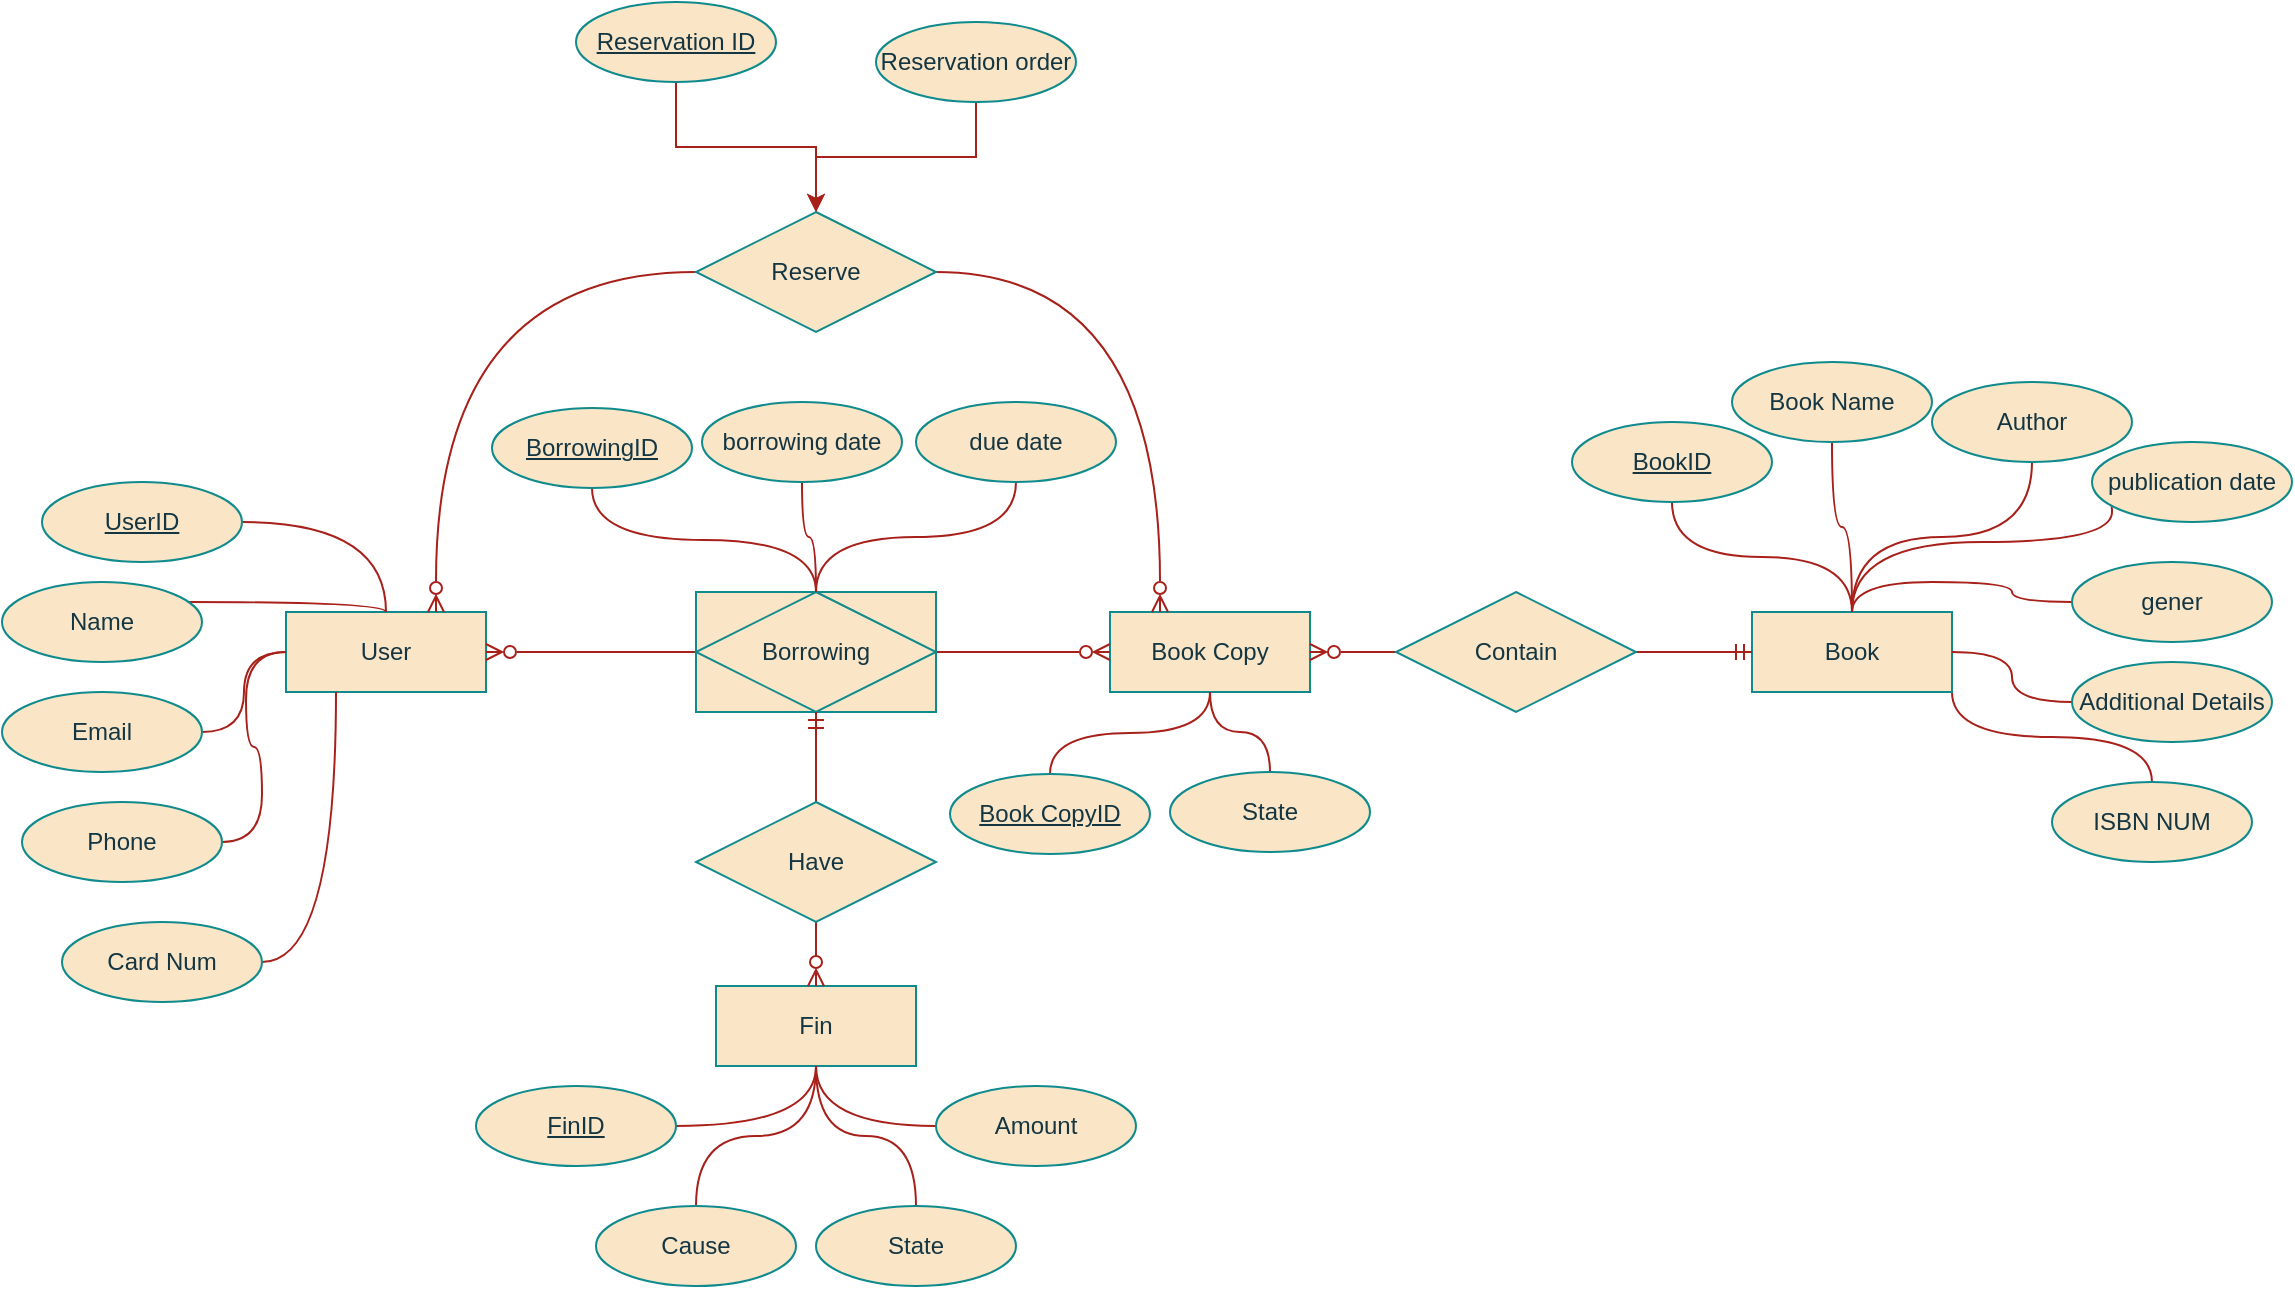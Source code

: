 <mxfile version="26.0.16">
  <diagram name="Page-1" id="SfomfCRbAf86rtE272KH">
    <mxGraphModel dx="792" dy="1920" grid="1" gridSize="10" guides="1" tooltips="1" connect="1" arrows="1" fold="1" page="1" pageScale="1" pageWidth="850" pageHeight="1100" math="0" shadow="0">
      <root>
        <mxCell id="0" />
        <mxCell id="1" parent="0" />
        <mxCell id="r5ZkoAqt66vj0jJMAWfE-1" value="Book Copy" style="whiteSpace=wrap;html=1;align=center;labelBackgroundColor=none;fillColor=#FAE5C7;strokeColor=#0F8B8D;fontColor=#143642;" parent="1" vertex="1">
          <mxGeometry x="597" y="255" width="100" height="40" as="geometry" />
        </mxCell>
        <mxCell id="r5ZkoAqt66vj0jJMAWfE-2" value="User" style="whiteSpace=wrap;html=1;align=center;labelBackgroundColor=none;fillColor=#FAE5C7;strokeColor=#0F8B8D;fontColor=#143642;" parent="1" vertex="1">
          <mxGeometry x="185" y="255" width="100" height="40" as="geometry" />
        </mxCell>
        <mxCell id="r5ZkoAqt66vj0jJMAWfE-3" value="Fin" style="whiteSpace=wrap;html=1;align=center;labelBackgroundColor=none;fillColor=#FAE5C7;strokeColor=#0F8B8D;fontColor=#143642;" parent="1" vertex="1">
          <mxGeometry x="400" y="442" width="100" height="40" as="geometry" />
        </mxCell>
        <mxCell id="r5ZkoAqt66vj0jJMAWfE-5" value="" style="edgeStyle=orthogonalEdgeStyle;rounded=0;orthogonalLoop=1;jettySize=auto;html=1;labelBackgroundColor=none;fontColor=default;strokeColor=#A8201A;endArrow=ERzeroToMany;endFill=0;curved=1;" parent="1" source="r5ZkoAqt66vj0jJMAWfE-4" target="r5ZkoAqt66vj0jJMAWfE-1" edge="1">
          <mxGeometry relative="1" as="geometry" />
        </mxCell>
        <mxCell id="r5ZkoAqt66vj0jJMAWfE-25" value="" style="edgeStyle=orthogonalEdgeStyle;rounded=0;orthogonalLoop=1;jettySize=auto;html=1;strokeColor=#A8201A;fontColor=default;fillColor=#FAE5C7;endArrow=ERzeroToMany;endFill=0;curved=1;labelBackgroundColor=none;" parent="1" source="r5ZkoAqt66vj0jJMAWfE-4" target="r5ZkoAqt66vj0jJMAWfE-2" edge="1">
          <mxGeometry relative="1" as="geometry" />
        </mxCell>
        <mxCell id="r5ZkoAqt66vj0jJMAWfE-4" value="Borrowing" style="shape=associativeEntity;whiteSpace=wrap;html=1;align=center;labelBackgroundColor=none;fillColor=#FAE5C7;strokeColor=#0F8B8D;fontColor=#143642;" parent="1" vertex="1">
          <mxGeometry x="390" y="245" width="120" height="60" as="geometry" />
        </mxCell>
        <mxCell id="r5ZkoAqt66vj0jJMAWfE-12" style="rounded=0;orthogonalLoop=1;jettySize=auto;html=1;exitX=1;exitY=0.5;exitDx=0;exitDy=0;entryX=0.25;entryY=0;entryDx=0;entryDy=0;labelBackgroundColor=none;fontColor=default;strokeColor=#A8201A;edgeStyle=orthogonalEdgeStyle;endArrow=ERzeroToMany;endFill=0;startArrow=none;startFill=0;curved=1;" parent="1" source="r5ZkoAqt66vj0jJMAWfE-11" target="r5ZkoAqt66vj0jJMAWfE-1" edge="1">
          <mxGeometry relative="1" as="geometry">
            <mxPoint x="580" y="220" as="targetPoint" />
          </mxGeometry>
        </mxCell>
        <mxCell id="r5ZkoAqt66vj0jJMAWfE-13" style="rounded=0;orthogonalLoop=1;jettySize=auto;html=1;exitX=0;exitY=0.5;exitDx=0;exitDy=0;entryX=0.75;entryY=0;entryDx=0;entryDy=0;labelBackgroundColor=none;fontColor=default;strokeColor=#A8201A;edgeStyle=orthogonalEdgeStyle;endArrow=ERzeroToMany;endFill=0;curved=1;" parent="1" source="r5ZkoAqt66vj0jJMAWfE-11" target="r5ZkoAqt66vj0jJMAWfE-2" edge="1">
          <mxGeometry relative="1" as="geometry" />
        </mxCell>
        <mxCell id="r5ZkoAqt66vj0jJMAWfE-11" value="Reserve" style="shape=rhombus;perimeter=rhombusPerimeter;whiteSpace=wrap;html=1;align=center;labelBackgroundColor=none;fillColor=#FAE5C7;strokeColor=#0F8B8D;fontColor=#143642;" parent="1" vertex="1">
          <mxGeometry x="390" y="55" width="120" height="60" as="geometry" />
        </mxCell>
        <mxCell id="r5ZkoAqt66vj0jJMAWfE-17" value="" style="edgeStyle=orthogonalEdgeStyle;rounded=0;orthogonalLoop=1;jettySize=auto;html=1;strokeColor=#A8201A;fontColor=default;fillColor=#FAE5C7;labelBackgroundColor=none;endArrow=ERmandOne;endFill=0;curved=1;" parent="1" source="r5ZkoAqt66vj0jJMAWfE-16" target="r5ZkoAqt66vj0jJMAWfE-4" edge="1">
          <mxGeometry relative="1" as="geometry" />
        </mxCell>
        <mxCell id="r5ZkoAqt66vj0jJMAWfE-18" value="" style="edgeStyle=orthogonalEdgeStyle;rounded=0;orthogonalLoop=1;jettySize=auto;html=1;strokeColor=#A8201A;fontColor=default;fillColor=#FAE5C7;labelBackgroundColor=none;endArrow=ERzeroToMany;endFill=0;curved=1;" parent="1" source="r5ZkoAqt66vj0jJMAWfE-16" target="r5ZkoAqt66vj0jJMAWfE-3" edge="1">
          <mxGeometry relative="1" as="geometry" />
        </mxCell>
        <mxCell id="r5ZkoAqt66vj0jJMAWfE-16" value="Have" style="shape=rhombus;perimeter=rhombusPerimeter;whiteSpace=wrap;html=1;align=center;strokeColor=#0F8B8D;fontColor=#143642;fillColor=#FAE5C7;labelBackgroundColor=none;" parent="1" vertex="1">
          <mxGeometry x="390" y="350" width="120" height="60" as="geometry" />
        </mxCell>
        <mxCell id="Ex2lgQc5h3BlrWDtg1wp-2" style="edgeStyle=orthogonalEdgeStyle;rounded=0;orthogonalLoop=1;jettySize=auto;html=1;exitX=1;exitY=1;exitDx=0;exitDy=0;strokeColor=#A8201A;fontColor=default;fillColor=#FAE5C7;curved=1;endArrow=none;startFill=0;labelBackgroundColor=none;" parent="1" source="r5ZkoAqt66vj0jJMAWfE-19" target="Ex2lgQc5h3BlrWDtg1wp-1" edge="1">
          <mxGeometry relative="1" as="geometry" />
        </mxCell>
        <mxCell id="r5ZkoAqt66vj0jJMAWfE-19" value="Book" style="whiteSpace=wrap;html=1;align=center;strokeColor=#0F8B8D;fontColor=#143642;fillColor=#FAE5C7;labelBackgroundColor=none;" parent="1" vertex="1">
          <mxGeometry x="918" y="255" width="100" height="40" as="geometry" />
        </mxCell>
        <mxCell id="r5ZkoAqt66vj0jJMAWfE-21" value="" style="edgeStyle=orthogonalEdgeStyle;rounded=0;orthogonalLoop=1;jettySize=auto;html=1;strokeColor=#A8201A;fontColor=default;fillColor=#FAE5C7;endArrow=ERmandOne;endFill=0;curved=1;labelBackgroundColor=none;" parent="1" source="r5ZkoAqt66vj0jJMAWfE-20" target="r5ZkoAqt66vj0jJMAWfE-19" edge="1">
          <mxGeometry relative="1" as="geometry" />
        </mxCell>
        <mxCell id="r5ZkoAqt66vj0jJMAWfE-22" value="" style="edgeStyle=orthogonalEdgeStyle;rounded=0;orthogonalLoop=1;jettySize=auto;html=1;strokeColor=#A8201A;fontColor=default;fillColor=#FAE5C7;endArrow=ERzeroToMany;endFill=0;curved=1;labelBackgroundColor=none;" parent="1" source="r5ZkoAqt66vj0jJMAWfE-20" target="r5ZkoAqt66vj0jJMAWfE-1" edge="1">
          <mxGeometry relative="1" as="geometry" />
        </mxCell>
        <mxCell id="r5ZkoAqt66vj0jJMAWfE-20" value="Contain" style="shape=rhombus;perimeter=rhombusPerimeter;whiteSpace=wrap;html=1;align=center;strokeColor=#0F8B8D;fontColor=#143642;fillColor=#FAE5C7;labelBackgroundColor=none;" parent="1" vertex="1">
          <mxGeometry x="740" y="245" width="120" height="60" as="geometry" />
        </mxCell>
        <mxCell id="r5ZkoAqt66vj0jJMAWfE-28" value="" style="edgeStyle=orthogonalEdgeStyle;rounded=0;orthogonalLoop=1;jettySize=auto;html=1;strokeColor=#A8201A;fontColor=default;fillColor=#FAE5C7;curved=1;endArrow=none;startFill=0;labelBackgroundColor=none;" parent="1" source="r5ZkoAqt66vj0jJMAWfE-27" target="r5ZkoAqt66vj0jJMAWfE-19" edge="1">
          <mxGeometry relative="1" as="geometry" />
        </mxCell>
        <mxCell id="r5ZkoAqt66vj0jJMAWfE-27" value="BookID" style="ellipse;whiteSpace=wrap;html=1;align=center;fontStyle=4;strokeColor=#0F8B8D;fontColor=#143642;fillColor=#FAE5C7;labelBackgroundColor=none;" parent="1" vertex="1">
          <mxGeometry x="828" y="160" width="100" height="40" as="geometry" />
        </mxCell>
        <mxCell id="r5ZkoAqt66vj0jJMAWfE-30" value="" style="edgeStyle=orthogonalEdgeStyle;rounded=0;orthogonalLoop=1;jettySize=auto;html=1;strokeColor=#A8201A;fontColor=default;fillColor=#FAE5C7;curved=1;endArrow=none;startFill=0;labelBackgroundColor=none;" parent="1" source="r5ZkoAqt66vj0jJMAWfE-29" target="r5ZkoAqt66vj0jJMAWfE-19" edge="1">
          <mxGeometry relative="1" as="geometry" />
        </mxCell>
        <mxCell id="r5ZkoAqt66vj0jJMAWfE-29" value="Book Name" style="ellipse;whiteSpace=wrap;html=1;align=center;strokeColor=#0F8B8D;fontColor=#143642;fillColor=#FAE5C7;labelBackgroundColor=none;" parent="1" vertex="1">
          <mxGeometry x="908" y="130" width="100" height="40" as="geometry" />
        </mxCell>
        <mxCell id="r5ZkoAqt66vj0jJMAWfE-33" value="" style="edgeStyle=elbowEdgeStyle;rounded=0;orthogonalLoop=1;jettySize=auto;html=1;strokeColor=#A8201A;fontColor=default;fillColor=#FAE5C7;elbow=vertical;curved=1;endArrow=none;startFill=0;labelBackgroundColor=none;" parent="1" source="r5ZkoAqt66vj0jJMAWfE-31" target="r5ZkoAqt66vj0jJMAWfE-19" edge="1">
          <mxGeometry relative="1" as="geometry" />
        </mxCell>
        <mxCell id="r5ZkoAqt66vj0jJMAWfE-31" value="Author" style="ellipse;whiteSpace=wrap;html=1;align=center;strokeColor=#0F8B8D;fontColor=#143642;fillColor=#FAE5C7;labelBackgroundColor=none;" parent="1" vertex="1">
          <mxGeometry x="1008" y="140" width="100" height="40" as="geometry" />
        </mxCell>
        <mxCell id="r5ZkoAqt66vj0jJMAWfE-37" value="" style="edgeStyle=orthogonalEdgeStyle;rounded=0;orthogonalLoop=1;jettySize=auto;html=1;strokeColor=#A8201A;fontColor=default;fillColor=#FAE5C7;curved=1;exitX=0;exitY=0.5;exitDx=0;exitDy=0;endArrow=none;startFill=0;labelBackgroundColor=none;" parent="1" source="r5ZkoAqt66vj0jJMAWfE-35" target="r5ZkoAqt66vj0jJMAWfE-19" edge="1">
          <mxGeometry relative="1" as="geometry">
            <Array as="points">
              <mxPoint x="1098" y="220" />
              <mxPoint x="968" y="220" />
            </Array>
          </mxGeometry>
        </mxCell>
        <mxCell id="r5ZkoAqt66vj0jJMAWfE-35" value=" publication date" style="ellipse;whiteSpace=wrap;html=1;align=center;strokeColor=#0F8B8D;fontColor=#143642;fillColor=#FAE5C7;labelBackgroundColor=none;" parent="1" vertex="1">
          <mxGeometry x="1088" y="170" width="100" height="40" as="geometry" />
        </mxCell>
        <mxCell id="r5ZkoAqt66vj0jJMAWfE-43" value="" style="edgeStyle=orthogonalEdgeStyle;rounded=0;orthogonalLoop=1;jettySize=auto;html=1;strokeColor=#A8201A;fontColor=default;fillColor=#FAE5C7;curved=1;endArrow=none;startFill=0;labelBackgroundColor=none;" parent="1" source="r5ZkoAqt66vj0jJMAWfE-41" target="r5ZkoAqt66vj0jJMAWfE-19" edge="1">
          <mxGeometry relative="1" as="geometry">
            <Array as="points">
              <mxPoint x="1048" y="250" />
              <mxPoint x="1048" y="240" />
              <mxPoint x="968" y="240" />
            </Array>
          </mxGeometry>
        </mxCell>
        <mxCell id="r5ZkoAqt66vj0jJMAWfE-41" value="gener" style="ellipse;whiteSpace=wrap;html=1;align=center;strokeColor=#0F8B8D;fontColor=#143642;fillColor=#FAE5C7;labelBackgroundColor=none;" parent="1" vertex="1">
          <mxGeometry x="1078" y="230" width="100" height="40" as="geometry" />
        </mxCell>
        <mxCell id="r5ZkoAqt66vj0jJMAWfE-46" value="" style="edgeStyle=orthogonalEdgeStyle;rounded=0;orthogonalLoop=1;jettySize=auto;html=1;strokeColor=#A8201A;fontColor=default;fillColor=#FAE5C7;curved=1;endArrow=none;startFill=0;labelBackgroundColor=none;" parent="1" source="r5ZkoAqt66vj0jJMAWfE-45" target="r5ZkoAqt66vj0jJMAWfE-19" edge="1">
          <mxGeometry relative="1" as="geometry" />
        </mxCell>
        <mxCell id="r5ZkoAqt66vj0jJMAWfE-45" value="Additional Details" style="ellipse;whiteSpace=wrap;html=1;align=center;strokeColor=#0F8B8D;fontColor=#143642;fillColor=#FAE5C7;labelBackgroundColor=none;" parent="1" vertex="1">
          <mxGeometry x="1078" y="280" width="100" height="40" as="geometry" />
        </mxCell>
        <mxCell id="r5ZkoAqt66vj0jJMAWfE-53" value="" style="edgeStyle=orthogonalEdgeStyle;rounded=0;orthogonalLoop=1;jettySize=auto;html=1;strokeColor=#A8201A;fontColor=default;fillColor=#FAE5C7;labelBackgroundColor=none;curved=1;endArrow=none;startFill=0;" parent="1" source="r5ZkoAqt66vj0jJMAWfE-47" target="r5ZkoAqt66vj0jJMAWfE-1" edge="1">
          <mxGeometry relative="1" as="geometry" />
        </mxCell>
        <mxCell id="r5ZkoAqt66vj0jJMAWfE-47" value="Book CopyID" style="ellipse;whiteSpace=wrap;html=1;align=center;fontStyle=4;strokeColor=#0F8B8D;fontColor=#143642;fillColor=#FAE5C7;labelBackgroundColor=none;" parent="1" vertex="1">
          <mxGeometry x="517" y="336" width="100" height="40" as="geometry" />
        </mxCell>
        <mxCell id="r5ZkoAqt66vj0jJMAWfE-52" value="" style="edgeStyle=orthogonalEdgeStyle;rounded=0;orthogonalLoop=1;jettySize=auto;html=1;strokeColor=#A8201A;fontColor=default;fillColor=#FAE5C7;labelBackgroundColor=none;curved=1;endArrow=none;startFill=0;" parent="1" source="r5ZkoAqt66vj0jJMAWfE-49" target="r5ZkoAqt66vj0jJMAWfE-1" edge="1">
          <mxGeometry relative="1" as="geometry" />
        </mxCell>
        <mxCell id="r5ZkoAqt66vj0jJMAWfE-49" value="State" style="ellipse;whiteSpace=wrap;html=1;align=center;strokeColor=#0F8B8D;fontColor=#143642;fillColor=#FAE5C7;labelBackgroundColor=none;" parent="1" vertex="1">
          <mxGeometry x="627" y="335" width="100" height="40" as="geometry" />
        </mxCell>
        <mxCell id="r5ZkoAqt66vj0jJMAWfE-55" value="" style="edgeStyle=orthogonalEdgeStyle;rounded=0;orthogonalLoop=1;jettySize=auto;html=1;strokeColor=#A8201A;fontColor=default;fillColor=#FAE5C7;curved=1;endArrow=none;startFill=0;labelBackgroundColor=none;" parent="1" source="r5ZkoAqt66vj0jJMAWfE-54" target="r5ZkoAqt66vj0jJMAWfE-2" edge="1">
          <mxGeometry relative="1" as="geometry" />
        </mxCell>
        <mxCell id="r5ZkoAqt66vj0jJMAWfE-54" value="UserID" style="ellipse;whiteSpace=wrap;html=1;align=center;fontStyle=4;strokeColor=#0F8B8D;fontColor=#143642;fillColor=#FAE5C7;labelBackgroundColor=none;" parent="1" vertex="1">
          <mxGeometry x="63" y="190" width="100" height="40" as="geometry" />
        </mxCell>
        <mxCell id="r5ZkoAqt66vj0jJMAWfE-57" value="" style="edgeStyle=orthogonalEdgeStyle;rounded=0;orthogonalLoop=1;jettySize=auto;html=1;strokeColor=#A8201A;fontColor=default;fillColor=#FAE5C7;curved=1;endArrow=none;startFill=0;labelBackgroundColor=none;" parent="1" source="r5ZkoAqt66vj0jJMAWfE-56" target="r5ZkoAqt66vj0jJMAWfE-2" edge="1">
          <mxGeometry relative="1" as="geometry">
            <Array as="points">
              <mxPoint x="138" y="260" />
              <mxPoint x="138" y="250" />
              <mxPoint x="235" y="250" />
            </Array>
          </mxGeometry>
        </mxCell>
        <mxCell id="r5ZkoAqt66vj0jJMAWfE-56" value="Name" style="ellipse;whiteSpace=wrap;html=1;align=center;strokeColor=#0F8B8D;fontColor=#143642;fillColor=#FAE5C7;labelBackgroundColor=none;" parent="1" vertex="1">
          <mxGeometry x="43" y="240" width="100" height="40" as="geometry" />
        </mxCell>
        <mxCell id="r5ZkoAqt66vj0jJMAWfE-59" value="" style="edgeStyle=orthogonalEdgeStyle;rounded=0;orthogonalLoop=1;jettySize=auto;html=1;strokeColor=#A8201A;fontColor=default;fillColor=#FAE5C7;curved=1;endArrow=none;startFill=0;labelBackgroundColor=none;" parent="1" source="r5ZkoAqt66vj0jJMAWfE-58" target="r5ZkoAqt66vj0jJMAWfE-2" edge="1">
          <mxGeometry relative="1" as="geometry" />
        </mxCell>
        <mxCell id="r5ZkoAqt66vj0jJMAWfE-58" value="Email" style="ellipse;whiteSpace=wrap;html=1;align=center;strokeColor=#0F8B8D;fontColor=#143642;fillColor=#FAE5C7;labelBackgroundColor=none;" parent="1" vertex="1">
          <mxGeometry x="43" y="295" width="100" height="40" as="geometry" />
        </mxCell>
        <mxCell id="r5ZkoAqt66vj0jJMAWfE-61" style="edgeStyle=orthogonalEdgeStyle;rounded=0;orthogonalLoop=1;jettySize=auto;html=1;exitX=1;exitY=0.5;exitDx=0;exitDy=0;strokeColor=#A8201A;fontColor=default;fillColor=#FAE5C7;entryX=0;entryY=0.5;entryDx=0;entryDy=0;curved=1;endArrow=none;startFill=0;labelBackgroundColor=none;" parent="1" source="r5ZkoAqt66vj0jJMAWfE-60" target="r5ZkoAqt66vj0jJMAWfE-2" edge="1">
          <mxGeometry relative="1" as="geometry">
            <mxPoint x="161" y="270" as="targetPoint" />
          </mxGeometry>
        </mxCell>
        <mxCell id="r5ZkoAqt66vj0jJMAWfE-60" value="Phone" style="ellipse;whiteSpace=wrap;html=1;align=center;strokeColor=#0F8B8D;fontColor=#143642;fillColor=#FAE5C7;labelBackgroundColor=none;" parent="1" vertex="1">
          <mxGeometry x="53" y="350" width="100" height="40" as="geometry" />
        </mxCell>
        <mxCell id="r5ZkoAqt66vj0jJMAWfE-63" style="edgeStyle=orthogonalEdgeStyle;rounded=0;orthogonalLoop=1;jettySize=auto;html=1;exitX=1;exitY=0.5;exitDx=0;exitDy=0;entryX=0.25;entryY=1;entryDx=0;entryDy=0;strokeColor=#A8201A;fontColor=default;fillColor=#FAE5C7;curved=1;endArrow=none;startFill=0;labelBackgroundColor=none;" parent="1" source="r5ZkoAqt66vj0jJMAWfE-62" target="r5ZkoAqt66vj0jJMAWfE-2" edge="1">
          <mxGeometry relative="1" as="geometry" />
        </mxCell>
        <mxCell id="r5ZkoAqt66vj0jJMAWfE-62" value="Card Num" style="ellipse;whiteSpace=wrap;html=1;align=center;strokeColor=#0F8B8D;fontColor=#143642;fillColor=#FAE5C7;labelBackgroundColor=none;" parent="1" vertex="1">
          <mxGeometry x="73" y="410" width="100" height="40" as="geometry" />
        </mxCell>
        <mxCell id="Ex2lgQc5h3BlrWDtg1wp-1" value="ISBN NUM" style="ellipse;whiteSpace=wrap;html=1;align=center;labelBackgroundColor=none;fillColor=#FAE5C7;strokeColor=#0F8B8D;fontColor=#143642;" parent="1" vertex="1">
          <mxGeometry x="1068" y="340" width="100" height="40" as="geometry" />
        </mxCell>
        <mxCell id="Ex2lgQc5h3BlrWDtg1wp-6" style="edgeStyle=orthogonalEdgeStyle;rounded=0;orthogonalLoop=1;jettySize=auto;html=1;exitX=0.5;exitY=1;exitDx=0;exitDy=0;entryX=0.5;entryY=0;entryDx=0;entryDy=0;strokeColor=#A8201A;fontColor=default;fillColor=#FAE5C7;endArrow=none;startFill=0;curved=1;labelBackgroundColor=none;" parent="1" source="Ex2lgQc5h3BlrWDtg1wp-5" target="r5ZkoAqt66vj0jJMAWfE-4" edge="1">
          <mxGeometry relative="1" as="geometry" />
        </mxCell>
        <mxCell id="Ex2lgQc5h3BlrWDtg1wp-5" value="BorrowingID" style="ellipse;whiteSpace=wrap;html=1;align=center;fontStyle=4;strokeColor=#0F8B8D;fontColor=#143642;fillColor=#FAE5C7;labelBackgroundColor=none;" parent="1" vertex="1">
          <mxGeometry x="288" y="153" width="100" height="40" as="geometry" />
        </mxCell>
        <mxCell id="Ex2lgQc5h3BlrWDtg1wp-9" value="" style="edgeStyle=orthogonalEdgeStyle;rounded=0;orthogonalLoop=1;jettySize=auto;html=1;strokeColor=#A8201A;fontColor=default;fillColor=#FAE5C7;endArrow=none;startFill=0;curved=1;labelBackgroundColor=none;" parent="1" source="Ex2lgQc5h3BlrWDtg1wp-8" target="r5ZkoAqt66vj0jJMAWfE-4" edge="1">
          <mxGeometry relative="1" as="geometry" />
        </mxCell>
        <mxCell id="Ex2lgQc5h3BlrWDtg1wp-8" value=" borrowing date" style="ellipse;whiteSpace=wrap;html=1;align=center;strokeColor=#0F8B8D;fontColor=#143642;fillColor=#FAE5C7;labelBackgroundColor=none;" parent="1" vertex="1">
          <mxGeometry x="393" y="150" width="100" height="40" as="geometry" />
        </mxCell>
        <mxCell id="Ex2lgQc5h3BlrWDtg1wp-11" value="" style="edgeStyle=orthogonalEdgeStyle;rounded=0;orthogonalLoop=1;jettySize=auto;html=1;strokeColor=#A8201A;fontColor=default;fillColor=#FAE5C7;endArrow=none;startFill=0;curved=1;labelBackgroundColor=none;" parent="1" source="Ex2lgQc5h3BlrWDtg1wp-10" target="r5ZkoAqt66vj0jJMAWfE-4" edge="1">
          <mxGeometry relative="1" as="geometry" />
        </mxCell>
        <mxCell id="Ex2lgQc5h3BlrWDtg1wp-10" value=" due date" style="ellipse;whiteSpace=wrap;html=1;align=center;strokeColor=#0F8B8D;fontColor=#143642;fillColor=#FAE5C7;labelBackgroundColor=none;" parent="1" vertex="1">
          <mxGeometry x="500" y="150" width="100" height="40" as="geometry" />
        </mxCell>
        <mxCell id="Ex2lgQc5h3BlrWDtg1wp-13" value="" style="edgeStyle=orthogonalEdgeStyle;rounded=0;orthogonalLoop=1;jettySize=auto;html=1;strokeColor=#A8201A;fontColor=default;fillColor=#FAE5C7;labelBackgroundColor=none;" parent="1" source="Ex2lgQc5h3BlrWDtg1wp-12" target="r5ZkoAqt66vj0jJMAWfE-11" edge="1">
          <mxGeometry relative="1" as="geometry" />
        </mxCell>
        <mxCell id="Ex2lgQc5h3BlrWDtg1wp-12" value="Reservation order" style="ellipse;whiteSpace=wrap;html=1;align=center;strokeColor=#0F8B8D;fontColor=#143642;fillColor=#FAE5C7;labelBackgroundColor=none;" parent="1" vertex="1">
          <mxGeometry x="480" y="-40" width="100" height="40" as="geometry" />
        </mxCell>
        <mxCell id="Ex2lgQc5h3BlrWDtg1wp-17" value="" style="edgeStyle=orthogonalEdgeStyle;rounded=0;orthogonalLoop=1;jettySize=auto;html=1;strokeColor=#A8201A;fontColor=default;fillColor=#FAE5C7;labelBackgroundColor=none;" parent="1" source="Ex2lgQc5h3BlrWDtg1wp-16" target="r5ZkoAqt66vj0jJMAWfE-11" edge="1">
          <mxGeometry relative="1" as="geometry" />
        </mxCell>
        <mxCell id="Ex2lgQc5h3BlrWDtg1wp-16" value="Reservation ID" style="ellipse;whiteSpace=wrap;html=1;align=center;fontStyle=4;strokeColor=#0F8B8D;fontColor=#143642;fillColor=#FAE5C7;labelBackgroundColor=none;" parent="1" vertex="1">
          <mxGeometry x="330" y="-50" width="100" height="40" as="geometry" />
        </mxCell>
        <mxCell id="fuJKy79nk-Bi3g3gz9k6-2" value="" style="edgeStyle=orthogonalEdgeStyle;rounded=0;orthogonalLoop=1;jettySize=auto;html=1;strokeColor=#A8201A;fontColor=#143642;fillColor=#FAE5C7;endArrow=none;startFill=0;curved=1;" parent="1" source="fuJKy79nk-Bi3g3gz9k6-1" target="r5ZkoAqt66vj0jJMAWfE-3" edge="1">
          <mxGeometry relative="1" as="geometry" />
        </mxCell>
        <mxCell id="fuJKy79nk-Bi3g3gz9k6-1" value="FinID" style="ellipse;whiteSpace=wrap;html=1;align=center;fontStyle=4;labelBackgroundColor=none;fillColor=#FAE5C7;strokeColor=#0F8B8D;fontColor=#143642;" parent="1" vertex="1">
          <mxGeometry x="280" y="492" width="100" height="40" as="geometry" />
        </mxCell>
        <mxCell id="fuJKy79nk-Bi3g3gz9k6-6" value="" style="edgeStyle=orthogonalEdgeStyle;rounded=0;orthogonalLoop=1;jettySize=auto;html=1;strokeColor=#A8201A;fontColor=#143642;fillColor=#FAE5C7;endArrow=none;startFill=0;curved=1;" parent="1" source="fuJKy79nk-Bi3g3gz9k6-3" target="r5ZkoAqt66vj0jJMAWfE-3" edge="1">
          <mxGeometry relative="1" as="geometry" />
        </mxCell>
        <mxCell id="fuJKy79nk-Bi3g3gz9k6-12" value="" style="edgeStyle=orthogonalEdgeStyle;rounded=0;orthogonalLoop=1;jettySize=auto;html=1;strokeColor=#A8201A;fontColor=#143642;fillColor=#FAE5C7;endArrow=none;startFill=0;curved=1;" parent="1" source="fuJKy79nk-Bi3g3gz9k6-5" target="r5ZkoAqt66vj0jJMAWfE-3" edge="1">
          <mxGeometry relative="1" as="geometry" />
        </mxCell>
        <mxCell id="fuJKy79nk-Bi3g3gz9k6-5" value="Amount" style="ellipse;whiteSpace=wrap;html=1;align=center;strokeColor=#0F8B8D;fontColor=#143642;fillColor=#FAE5C7;" parent="1" vertex="1">
          <mxGeometry x="510" y="492" width="100" height="40" as="geometry" />
        </mxCell>
        <mxCell id="fuJKy79nk-Bi3g3gz9k6-9" value="" style="edgeStyle=orthogonalEdgeStyle;rounded=0;orthogonalLoop=1;jettySize=auto;html=1;strokeColor=#A8201A;fontColor=#143642;fillColor=#FAE5C7;endArrow=none;startFill=0;curved=1;" parent="1" source="fuJKy79nk-Bi3g3gz9k6-8" target="r5ZkoAqt66vj0jJMAWfE-3" edge="1">
          <mxGeometry relative="1" as="geometry" />
        </mxCell>
        <mxCell id="fuJKy79nk-Bi3g3gz9k6-8" value="State" style="ellipse;whiteSpace=wrap;html=1;align=center;strokeColor=#0F8B8D;fontColor=#143642;fillColor=#FAE5C7;" parent="1" vertex="1">
          <mxGeometry x="450" y="552" width="100" height="40" as="geometry" />
        </mxCell>
        <mxCell id="fuJKy79nk-Bi3g3gz9k6-3" value="Cause" style="ellipse;whiteSpace=wrap;html=1;align=center;strokeColor=#0F8B8D;fontColor=#143642;fillColor=#FAE5C7;" parent="1" vertex="1">
          <mxGeometry x="340" y="552" width="100" height="40" as="geometry" />
        </mxCell>
      </root>
    </mxGraphModel>
  </diagram>
</mxfile>
